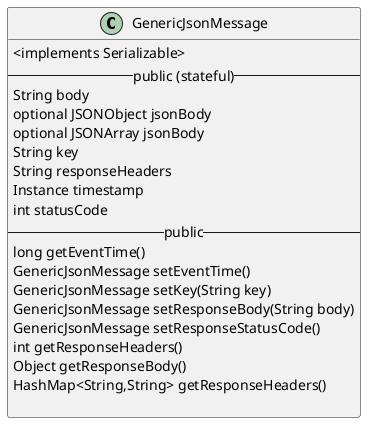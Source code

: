 @startuml
class GenericJsonMessage  {
    <implements Serializable>
  -- public (stateful) --
  String body
  optional JSONObject jsonBody
  optional JSONArray jsonBody
  String key
  String responseHeaders
  Instance timestamp
  int statusCode
  -- public --
  long getEventTime()
  GenericJsonMessage setEventTime()
  GenericJsonMessage setKey(String key)
  GenericJsonMessage setResponseBody(String body)
  GenericJsonMessage setResponseStatusCode()
  int getResponseHeaders()
  Object getResponseBody()
  HashMap<String,String> getResponseHeaders()

}
@enduml

